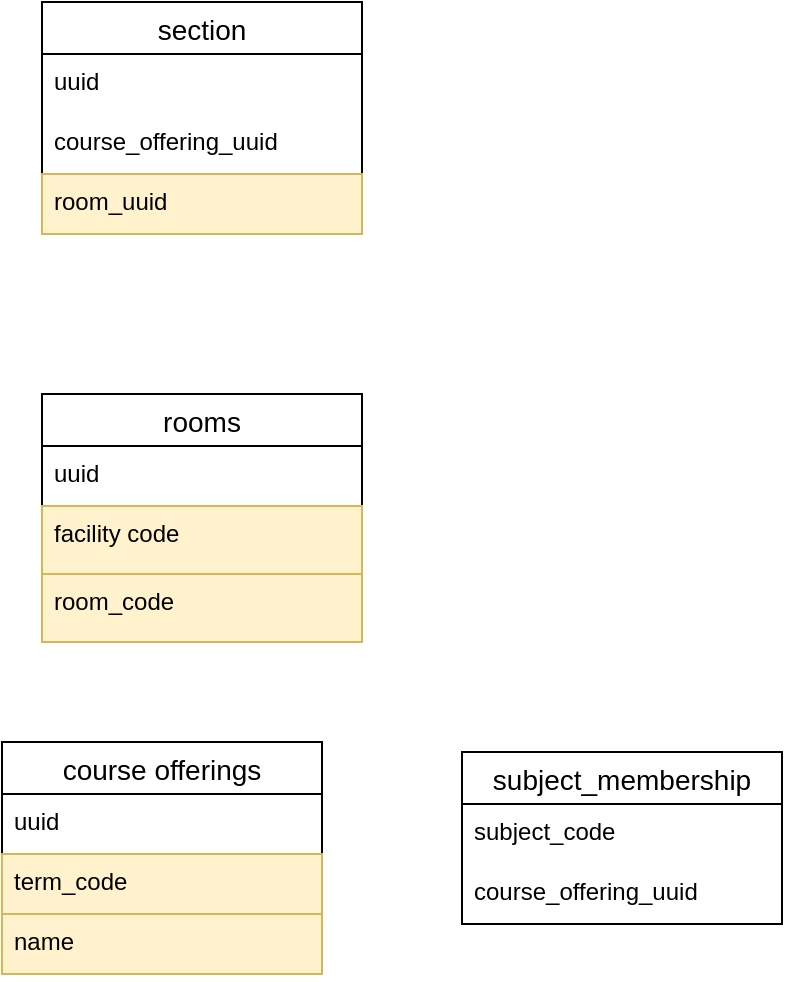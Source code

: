 <mxfile version="20.8.20" type="github">
  <diagram name="Page-1" id="VzQLhF5uddbRt4TIymcW">
    <mxGraphModel dx="497" dy="763" grid="1" gridSize="10" guides="1" tooltips="1" connect="1" arrows="1" fold="1" page="1" pageScale="1" pageWidth="827" pageHeight="1169" math="0" shadow="0">
      <root>
        <mxCell id="0" />
        <mxCell id="1" parent="0" />
        <mxCell id="vAtVxTi4bvXu-QsOhboT-1" value="section" style="swimlane;fontStyle=0;childLayout=stackLayout;horizontal=1;startSize=26;horizontalStack=0;resizeParent=1;resizeParentMax=0;resizeLast=0;collapsible=1;marginBottom=0;align=center;fontSize=14;" vertex="1" parent="1">
          <mxGeometry x="110" y="210" width="160" height="116" as="geometry">
            <mxRectangle x="110" y="210" width="80" height="30" as="alternateBounds" />
          </mxGeometry>
        </mxCell>
        <mxCell id="vAtVxTi4bvXu-QsOhboT-2" value="uuid" style="text;strokeColor=none;fillColor=none;spacingLeft=4;spacingRight=4;overflow=hidden;rotatable=0;points=[[0,0.5],[1,0.5]];portConstraint=eastwest;fontSize=12;" vertex="1" parent="vAtVxTi4bvXu-QsOhboT-1">
          <mxGeometry y="26" width="160" height="30" as="geometry" />
        </mxCell>
        <mxCell id="vAtVxTi4bvXu-QsOhboT-3" value="course_offering_uuid" style="text;strokeColor=none;fillColor=none;spacingLeft=4;spacingRight=4;overflow=hidden;rotatable=0;points=[[0,0.5],[1,0.5]];portConstraint=eastwest;fontSize=12;" vertex="1" parent="vAtVxTi4bvXu-QsOhboT-1">
          <mxGeometry y="56" width="160" height="30" as="geometry" />
        </mxCell>
        <mxCell id="vAtVxTi4bvXu-QsOhboT-4" value="room_uuid" style="text;strokeColor=#d6b656;fillColor=#fff2cc;spacingLeft=4;spacingRight=4;overflow=hidden;rotatable=0;points=[[0,0.5],[1,0.5]];portConstraint=eastwest;fontSize=12;" vertex="1" parent="vAtVxTi4bvXu-QsOhboT-1">
          <mxGeometry y="86" width="160" height="30" as="geometry" />
        </mxCell>
        <mxCell id="vAtVxTi4bvXu-QsOhboT-7" value="rooms" style="swimlane;fontStyle=0;childLayout=stackLayout;horizontal=1;startSize=26;horizontalStack=0;resizeParent=1;resizeParentMax=0;resizeLast=0;collapsible=1;marginBottom=0;align=center;fontSize=14;" vertex="1" parent="1">
          <mxGeometry x="110" y="406" width="160" height="124" as="geometry">
            <mxRectangle x="110" y="210" width="80" height="30" as="alternateBounds" />
          </mxGeometry>
        </mxCell>
        <mxCell id="vAtVxTi4bvXu-QsOhboT-8" value="uuid" style="text;strokeColor=none;fillColor=none;spacingLeft=4;spacingRight=4;overflow=hidden;rotatable=0;points=[[0,0.5],[1,0.5]];portConstraint=eastwest;fontSize=12;" vertex="1" parent="vAtVxTi4bvXu-QsOhboT-7">
          <mxGeometry y="26" width="160" height="30" as="geometry" />
        </mxCell>
        <mxCell id="vAtVxTi4bvXu-QsOhboT-9" value="facility code" style="text;strokeColor=#d6b656;fillColor=#fff2cc;spacingLeft=4;spacingRight=4;overflow=hidden;rotatable=0;points=[[0,0.5],[1,0.5]];portConstraint=eastwest;fontSize=12;" vertex="1" parent="vAtVxTi4bvXu-QsOhboT-7">
          <mxGeometry y="56" width="160" height="34" as="geometry" />
        </mxCell>
        <mxCell id="vAtVxTi4bvXu-QsOhboT-10" value="room_code" style="text;strokeColor=#d6b656;fillColor=#fff2cc;spacingLeft=4;spacingRight=4;overflow=hidden;rotatable=0;points=[[0,0.5],[1,0.5]];portConstraint=eastwest;fontSize=12;" vertex="1" parent="vAtVxTi4bvXu-QsOhboT-7">
          <mxGeometry y="90" width="160" height="34" as="geometry" />
        </mxCell>
        <mxCell id="vAtVxTi4bvXu-QsOhboT-12" value="course offerings" style="swimlane;fontStyle=0;childLayout=stackLayout;horizontal=1;startSize=26;horizontalStack=0;resizeParent=1;resizeParentMax=0;resizeLast=0;collapsible=1;marginBottom=0;align=center;fontSize=14;" vertex="1" parent="1">
          <mxGeometry x="90" y="580" width="160" height="116" as="geometry" />
        </mxCell>
        <mxCell id="vAtVxTi4bvXu-QsOhboT-13" value="uuid" style="text;strokeColor=none;fillColor=none;spacingLeft=4;spacingRight=4;overflow=hidden;rotatable=0;points=[[0,0.5],[1,0.5]];portConstraint=eastwest;fontSize=12;" vertex="1" parent="vAtVxTi4bvXu-QsOhboT-12">
          <mxGeometry y="26" width="160" height="30" as="geometry" />
        </mxCell>
        <mxCell id="vAtVxTi4bvXu-QsOhboT-14" value="term_code" style="text;strokeColor=#d6b656;fillColor=#fff2cc;spacingLeft=4;spacingRight=4;overflow=hidden;rotatable=0;points=[[0,0.5],[1,0.5]];portConstraint=eastwest;fontSize=12;" vertex="1" parent="vAtVxTi4bvXu-QsOhboT-12">
          <mxGeometry y="56" width="160" height="30" as="geometry" />
        </mxCell>
        <mxCell id="vAtVxTi4bvXu-QsOhboT-15" value="name" style="text;strokeColor=#d6b656;fillColor=#fff2cc;spacingLeft=4;spacingRight=4;overflow=hidden;rotatable=0;points=[[0,0.5],[1,0.5]];portConstraint=eastwest;fontSize=12;" vertex="1" parent="vAtVxTi4bvXu-QsOhboT-12">
          <mxGeometry y="86" width="160" height="30" as="geometry" />
        </mxCell>
        <mxCell id="vAtVxTi4bvXu-QsOhboT-30" value="subject_membership" style="swimlane;fontStyle=0;childLayout=stackLayout;horizontal=1;startSize=26;horizontalStack=0;resizeParent=1;resizeParentMax=0;resizeLast=0;collapsible=1;marginBottom=0;align=center;fontSize=14;autosize=0;" vertex="1" parent="1">
          <mxGeometry x="320" y="585" width="160" height="86" as="geometry" />
        </mxCell>
        <mxCell id="vAtVxTi4bvXu-QsOhboT-31" value="subject_code" style="text;strokeColor=none;fillColor=none;spacingLeft=4;spacingRight=4;overflow=hidden;rotatable=0;points=[[0,0.5],[1,0.5]];portConstraint=eastwest;fontSize=12;" vertex="1" parent="vAtVxTi4bvXu-QsOhboT-30">
          <mxGeometry y="26" width="160" height="30" as="geometry" />
        </mxCell>
        <mxCell id="vAtVxTi4bvXu-QsOhboT-32" value="course_offering_uuid" style="text;strokeColor=none;fillColor=none;spacingLeft=4;spacingRight=4;overflow=hidden;rotatable=0;points=[[0,0.5],[1,0.5]];portConstraint=eastwest;fontSize=12;" vertex="1" parent="vAtVxTi4bvXu-QsOhboT-30">
          <mxGeometry y="56" width="160" height="30" as="geometry" />
        </mxCell>
      </root>
    </mxGraphModel>
  </diagram>
</mxfile>
